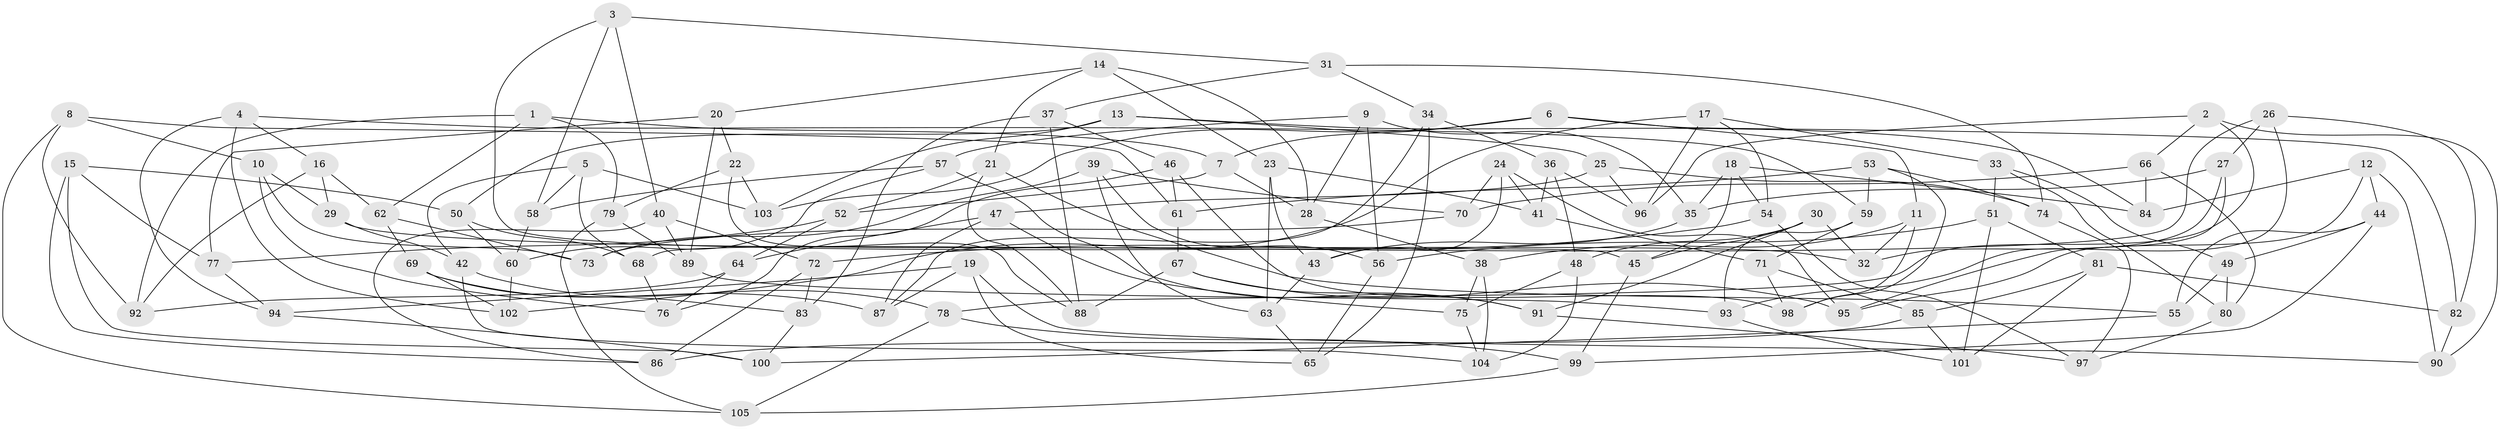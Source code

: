 // coarse degree distribution, {4: 0.359375, 5: 0.203125, 6: 0.390625, 3: 0.046875}
// Generated by graph-tools (version 1.1) at 2025/52/02/27/25 19:52:34]
// undirected, 105 vertices, 210 edges
graph export_dot {
graph [start="1"]
  node [color=gray90,style=filled];
  1;
  2;
  3;
  4;
  5;
  6;
  7;
  8;
  9;
  10;
  11;
  12;
  13;
  14;
  15;
  16;
  17;
  18;
  19;
  20;
  21;
  22;
  23;
  24;
  25;
  26;
  27;
  28;
  29;
  30;
  31;
  32;
  33;
  34;
  35;
  36;
  37;
  38;
  39;
  40;
  41;
  42;
  43;
  44;
  45;
  46;
  47;
  48;
  49;
  50;
  51;
  52;
  53;
  54;
  55;
  56;
  57;
  58;
  59;
  60;
  61;
  62;
  63;
  64;
  65;
  66;
  67;
  68;
  69;
  70;
  71;
  72;
  73;
  74;
  75;
  76;
  77;
  78;
  79;
  80;
  81;
  82;
  83;
  84;
  85;
  86;
  87;
  88;
  89;
  90;
  91;
  92;
  93;
  94;
  95;
  96;
  97;
  98;
  99;
  100;
  101;
  102;
  103;
  104;
  105;
  1 -- 7;
  1 -- 62;
  1 -- 79;
  1 -- 92;
  2 -- 66;
  2 -- 78;
  2 -- 90;
  2 -- 96;
  3 -- 40;
  3 -- 31;
  3 -- 58;
  3 -- 45;
  4 -- 59;
  4 -- 94;
  4 -- 102;
  4 -- 16;
  5 -- 42;
  5 -- 58;
  5 -- 103;
  5 -- 68;
  6 -- 7;
  6 -- 11;
  6 -- 82;
  6 -- 103;
  7 -- 52;
  7 -- 28;
  8 -- 61;
  8 -- 105;
  8 -- 10;
  8 -- 92;
  9 -- 56;
  9 -- 35;
  9 -- 28;
  9 -- 57;
  10 -- 73;
  10 -- 76;
  10 -- 29;
  11 -- 38;
  11 -- 98;
  11 -- 32;
  12 -- 84;
  12 -- 95;
  12 -- 90;
  12 -- 44;
  13 -- 84;
  13 -- 50;
  13 -- 25;
  13 -- 103;
  14 -- 23;
  14 -- 28;
  14 -- 21;
  14 -- 20;
  15 -- 86;
  15 -- 77;
  15 -- 50;
  15 -- 100;
  16 -- 62;
  16 -- 92;
  16 -- 29;
  17 -- 96;
  17 -- 102;
  17 -- 33;
  17 -- 54;
  18 -- 35;
  18 -- 54;
  18 -- 45;
  18 -- 84;
  19 -- 94;
  19 -- 87;
  19 -- 65;
  19 -- 90;
  20 -- 89;
  20 -- 22;
  20 -- 77;
  21 -- 88;
  21 -- 52;
  21 -- 55;
  22 -- 103;
  22 -- 79;
  22 -- 88;
  23 -- 63;
  23 -- 41;
  23 -- 43;
  24 -- 41;
  24 -- 95;
  24 -- 70;
  24 -- 43;
  25 -- 96;
  25 -- 74;
  25 -- 47;
  26 -- 93;
  26 -- 27;
  26 -- 82;
  26 -- 68;
  27 -- 95;
  27 -- 35;
  27 -- 32;
  28 -- 38;
  29 -- 42;
  29 -- 32;
  30 -- 32;
  30 -- 48;
  30 -- 45;
  30 -- 91;
  31 -- 74;
  31 -- 34;
  31 -- 37;
  33 -- 80;
  33 -- 49;
  33 -- 51;
  34 -- 87;
  34 -- 36;
  34 -- 65;
  35 -- 43;
  36 -- 48;
  36 -- 41;
  36 -- 96;
  37 -- 88;
  37 -- 46;
  37 -- 83;
  38 -- 75;
  38 -- 104;
  39 -- 73;
  39 -- 70;
  39 -- 56;
  39 -- 63;
  40 -- 72;
  40 -- 86;
  40 -- 89;
  41 -- 71;
  42 -- 78;
  42 -- 104;
  43 -- 63;
  44 -- 49;
  44 -- 55;
  44 -- 99;
  45 -- 99;
  46 -- 61;
  46 -- 98;
  46 -- 76;
  47 -- 64;
  47 -- 87;
  47 -- 75;
  48 -- 75;
  48 -- 104;
  49 -- 80;
  49 -- 55;
  50 -- 68;
  50 -- 60;
  51 -- 101;
  51 -- 56;
  51 -- 81;
  52 -- 77;
  52 -- 64;
  53 -- 59;
  53 -- 74;
  53 -- 98;
  53 -- 61;
  54 -- 72;
  54 -- 97;
  55 -- 100;
  56 -- 65;
  57 -- 91;
  57 -- 60;
  57 -- 58;
  58 -- 60;
  59 -- 93;
  59 -- 71;
  60 -- 102;
  61 -- 67;
  62 -- 73;
  62 -- 69;
  63 -- 65;
  64 -- 92;
  64 -- 76;
  66 -- 80;
  66 -- 70;
  66 -- 84;
  67 -- 91;
  67 -- 95;
  67 -- 88;
  68 -- 76;
  69 -- 87;
  69 -- 102;
  69 -- 83;
  70 -- 73;
  71 -- 98;
  71 -- 85;
  72 -- 83;
  72 -- 86;
  74 -- 97;
  75 -- 104;
  77 -- 94;
  78 -- 105;
  78 -- 99;
  79 -- 89;
  79 -- 105;
  80 -- 97;
  81 -- 85;
  81 -- 101;
  81 -- 82;
  82 -- 90;
  83 -- 100;
  85 -- 101;
  85 -- 86;
  89 -- 93;
  91 -- 97;
  93 -- 101;
  94 -- 100;
  99 -- 105;
}
